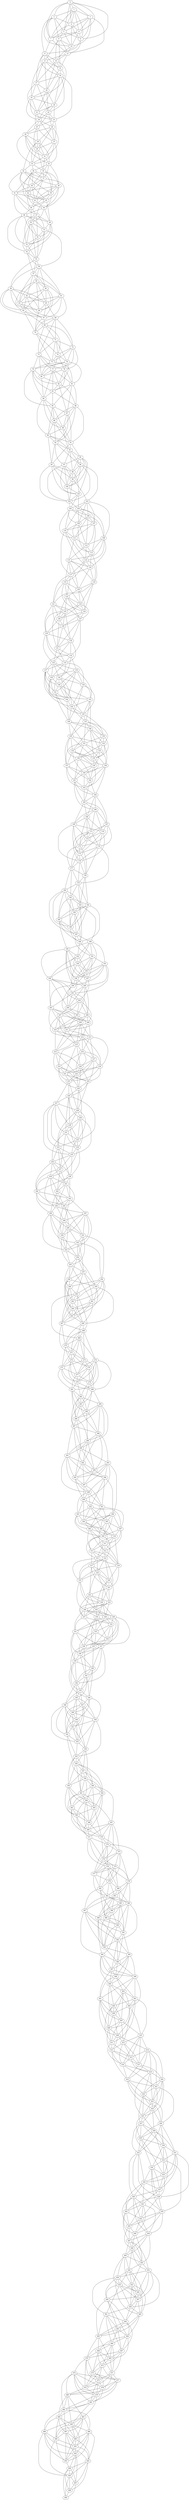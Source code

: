 strict graph G {
0;
1;
2;
3;
4;
5;
6;
7;
8;
9;
10;
11;
12;
13;
14;
15;
16;
17;
18;
19;
20;
21;
22;
23;
24;
25;
26;
27;
28;
29;
30;
31;
32;
33;
34;
35;
36;
37;
38;
39;
40;
41;
42;
43;
44;
45;
46;
47;
48;
49;
50;
51;
52;
53;
54;
55;
56;
57;
58;
59;
60;
61;
62;
63;
64;
65;
66;
67;
68;
69;
70;
71;
72;
73;
74;
75;
76;
77;
78;
79;
80;
81;
82;
83;
84;
85;
86;
87;
88;
89;
90;
91;
92;
93;
94;
95;
96;
97;
98;
99;
100;
101;
102;
103;
104;
105;
106;
107;
108;
109;
110;
111;
112;
113;
114;
115;
116;
117;
118;
119;
120;
121;
122;
123;
124;
125;
126;
127;
128;
129;
130;
131;
132;
133;
134;
135;
136;
137;
138;
139;
140;
141;
142;
143;
144;
145;
146;
147;
148;
149;
150;
151;
152;
153;
154;
155;
156;
157;
158;
159;
160;
161;
162;
163;
164;
165;
166;
167;
168;
169;
170;
171;
172;
173;
174;
175;
176;
177;
178;
179;
180;
181;
182;
183;
184;
185;
186;
187;
188;
189;
190;
191;
192;
193;
194;
195;
196;
197;
198;
199;
200;
201;
202;
203;
204;
205;
206;
207;
208;
209;
210;
211;
212;
213;
214;
215;
216;
217;
218;
219;
220;
221;
222;
223;
224;
225;
226;
227;
228;
229;
230;
231;
232;
233;
234;
235;
236;
237;
238;
239;
240;
241;
242;
243;
244;
245;
246;
247;
248;
249;
250;
251;
252;
253;
254;
255;
256;
257;
258;
259;
260;
261;
262;
263;
264;
265;
266;
267;
268;
269;
270;
271;
272;
273;
274;
275;
276;
277;
278;
279;
280;
281;
282;
283;
284;
285;
286;
287;
288;
289;
290;
291;
292;
293;
294;
295;
296;
297;
298;
299;
300;
301;
302;
303;
304;
305;
306;
307;
308;
309;
310;
311;
312;
313;
314;
315;
316;
317;
318;
319;
320;
321;
322;
323;
324;
325;
326;
327;
328;
329;
330;
331;
332;
333;
334;
335;
336;
337;
338;
339;
340;
341;
342;
343;
344;
345;
346;
347;
348;
349;
350;
351;
352;
353;
354;
355;
356;
357;
358;
359;
360;
361;
362;
363;
364;
365;
366;
367;
368;
369;
370;
371;
372;
373;
374;
375;
376;
377;
378;
379;
380;
381;
382;
383;
384;
385;
386;
387;
388;
389;
390;
391;
392;
393;
394;
395;
396;
397;
398;
399;
400;
401;
402;
403;
404;
405;
406;
407;
408;
409;
410;
411;
412;
413;
414;
415;
416;
417;
418;
419;
420;
421;
422;
423;
424;
425;
426;
427;
428;
429;
430;
431;
432;
433;
434;
435;
436;
437;
438;
439;
440;
441;
442;
443;
444;
445;
446;
447;
448;
449;
450;
451;
452;
453;
454;
455;
456;
457;
458;
459;
460;
461;
462;
463;
464;
465;
466;
467;
468;
469;
470;
471;
472;
473;
474;
475;
476;
477;
478;
479;
480;
481;
482;
483;
484;
485;
486;
487;
488;
489;
490;
491;
492;
493;
494;
495;
496;
497;
498;
499;
352 -- 353;
132 -- 133;
414 -- 417;
323 -- 328;
454 -- 455;
481 -- 482;
154 -- 157;
286 -- 287;
121 -- 126;
13 -- 16;
80 -- 84;
345 -- 347;
442 -- 446;
165 -- 167;
211 -- 213;
152 -- 153;
10 -- 12;
229 -- 234;
75 -- 81;
28 -- 32;
383 -- 387;
0 -- 3;
3 -- 5;
112 -- 115;
177 -- 180;
188 -- 191;
143 -- 144;
491 -- 494;
0 -- 1;
453 -- 456;
228 -- 232;
119 -- 120;
343 -- 345;
9 -- 14;
328 -- 331;
360 -- 365;
262 -- 268;
37 -- 44;
418 -- 421;
344 -- 349;
264 -- 266;
180 -- 181;
233 -- 236;
106 -- 108;
114 -- 119;
90 -- 91;
296 -- 300;
438 -- 443;
5 -- 7;
310 -- 312;
313 -- 316;
245 -- 249;
493 -- 496;
356 -- 362;
453 -- 458;
490 -- 493;
386 -- 389;
434 -- 437;
367 -- 371;
373 -- 374;
5 -- 9;
93 -- 98;
454 -- 460;
323 -- 326;
484 -- 487;
258 -- 264;
192 -- 198;
82 -- 87;
269 -- 270;
27 -- 30;
357 -- 360;
165 -- 166;
411 -- 415;
20 -- 21;
293 -- 300;
347 -- 353;
492 -- 495;
159 -- 161;
0 -- 8;
231 -- 236;
16 -- 21;
401 -- 408;
312 -- 314;
389 -- 393;
9 -- 12;
179 -- 183;
77 -- 82;
341 -- 344;
218 -- 221;
52 -- 54;
199 -- 204;
10 -- 14;
109 -- 113;
87 -- 91;
386 -- 393;
201 -- 203;
356 -- 360;
414 -- 419;
117 -- 119;
29 -- 31;
395 -- 396;
472 -- 475;
42 -- 44;
61 -- 65;
339 -- 342;
185 -- 188;
274 -- 278;
29 -- 32;
99 -- 100;
35 -- 39;
51 -- 56;
168 -- 172;
221 -- 223;
269 -- 273;
91 -- 95;
262 -- 263;
225 -- 226;
357 -- 362;
115 -- 117;
0 -- 6;
111 -- 113;
13 -- 17;
407 -- 408;
129 -- 130;
391 -- 395;
474 -- 482;
308 -- 310;
202 -- 207;
191 -- 193;
144 -- 147;
330 -- 336;
76 -- 81;
466 -- 468;
294 -- 297;
314 -- 318;
391 -- 392;
42 -- 45;
327 -- 331;
401 -- 407;
156 -- 157;
293 -- 297;
408 -- 409;
123 -- 127;
359 -- 363;
395 -- 397;
88 -- 92;
341 -- 342;
148 -- 154;
338 -- 341;
196 -- 204;
311 -- 315;
349 -- 353;
422 -- 427;
402 -- 406;
112 -- 113;
463 -- 465;
233 -- 237;
496 -- 495;
150 -- 151;
372 -- 373;
227 -- 234;
304 -- 306;
29 -- 30;
488 -- 492;
59 -- 66;
390 -- 393;
181 -- 184;
362 -- 363;
203 -- 211;
378 -- 380;
326 -- 328;
457 -- 462;
228 -- 230;
60 -- 66;
490 -- 491;
350 -- 354;
193 -- 200;
128 -- 130;
190 -- 192;
254 -- 259;
448 -- 449;
281 -- 285;
216 -- 217;
167 -- 170;
331 -- 337;
454 -- 461;
358 -- 360;
230 -- 234;
59 -- 64;
139 -- 143;
355 -- 356;
489 -- 494;
311 -- 316;
216 -- 222;
236 -- 238;
269 -- 272;
402 -- 404;
337 -- 340;
2 -- 4;
413 -- 417;
340 -- 341;
171 -- 175;
246 -- 248;
487 -- 489;
62 -- 63;
1 -- 2;
179 -- 181;
374 -- 375;
259 -- 265;
25 -- 30;
402 -- 405;
7 -- 11;
217 -- 218;
330 -- 333;
466 -- 471;
388 -- 390;
180 -- 187;
78 -- 82;
324 -- 327;
229 -- 230;
113 -- 114;
387 -- 392;
285 -- 288;
100 -- 102;
134 -- 139;
267 -- 270;
285 -- 289;
51 -- 52;
370 -- 372;
351 -- 352;
373 -- 379;
343 -- 344;
344 -- 350;
125 -- 131;
246 -- 252;
447 -- 449;
325 -- 330;
95 -- 96;
26 -- 29;
382 -- 384;
403 -- 405;
435 -- 437;
150 -- 155;
355 -- 357;
133 -- 138;
434 -- 436;
216 -- 218;
89 -- 93;
144 -- 145;
145 -- 150;
174 -- 178;
441 -- 445;
130 -- 131;
104 -- 107;
317 -- 320;
148 -- 152;
433 -- 434;
351 -- 354;
353 -- 354;
239 -- 240;
405 -- 411;
112 -- 114;
284 -- 288;
78 -- 81;
480 -- 483;
181 -- 182;
288 -- 292;
268 -- 269;
468 -- 470;
147 -- 151;
219 -- 221;
82 -- 86;
353 -- 355;
193 -- 199;
403 -- 410;
103 -- 104;
57 -- 59;
445 -- 448;
34 -- 39;
283 -- 287;
219 -- 222;
191 -- 195;
62 -- 68;
123 -- 125;
192 -- 194;
127 -- 128;
494 -- 498;
149 -- 152;
58 -- 63;
208 -- 212;
247 -- 248;
54 -- 56;
329 -- 334;
24 -- 26;
329 -- 331;
282 -- 286;
28 -- 29;
197 -- 200;
68 -- 69;
2 -- 9;
332 -- 335;
487 -- 491;
231 -- 234;
286 -- 289;
474 -- 476;
326 -- 331;
383 -- 389;
472 -- 476;
311 -- 312;
213 -- 214;
357 -- 359;
43 -- 44;
431 -- 433;
101 -- 105;
321 -- 324;
327 -- 332;
58 -- 62;
413 -- 418;
9 -- 10;
232 -- 235;
319 -- 325;
217 -- 223;
379 -- 381;
196 -- 203;
421 -- 423;
11 -- 15;
251 -- 252;
135 -- 139;
394 -- 400;
381 -- 388;
430 -- 433;
272 -- 281;
388 -- 391;
60 -- 65;
462 -- 465;
276 -- 280;
175 -- 176;
151 -- 157;
310 -- 316;
164 -- 168;
36 -- 40;
302 -- 305;
20 -- 22;
428 -- 433;
477 -- 479;
84 -- 85;
31 -- 35;
227 -- 233;
363 -- 370;
6 -- 7;
203 -- 210;
61 -- 63;
58 -- 66;
147 -- 152;
218 -- 223;
224 -- 226;
444 -- 450;
334 -- 337;
113 -- 116;
119 -- 123;
15 -- 19;
279 -- 280;
222 -- 225;
275 -- 279;
82 -- 83;
334 -- 335;
450 -- 453;
108 -- 113;
387 -- 394;
292 -- 295;
308 -- 311;
141 -- 142;
179 -- 180;
24 -- 28;
487 -- 493;
252 -- 256;
307 -- 311;
364 -- 365;
486 -- 493;
161 -- 165;
337 -- 339;
81 -- 85;
448 -- 450;
298 -- 302;
55 -- 56;
321 -- 323;
424 -- 428;
441 -- 443;
483 -- 485;
154 -- 158;
471 -- 476;
28 -- 30;
361 -- 366;
365 -- 366;
270 -- 274;
356 -- 357;
65 -- 66;
69 -- 74;
72 -- 78;
120 -- 122;
291 -- 296;
253 -- 254;
322 -- 323;
317 -- 322;
221 -- 225;
448 -- 451;
32 -- 37;
306 -- 312;
184 -- 186;
212 -- 217;
328 -- 334;
241 -- 243;
206 -- 210;
41 -- 46;
149 -- 154;
158 -- 163;
155 -- 160;
311 -- 313;
41 -- 48;
206 -- 208;
350 -- 351;
139 -- 145;
412 -- 413;
433 -- 437;
77 -- 81;
257 -- 259;
322 -- 326;
364 -- 367;
194 -- 195;
46 -- 47;
473 -- 478;
125 -- 129;
243 -- 248;
19 -- 21;
480 -- 482;
341 -- 345;
363 -- 368;
17 -- 19;
16 -- 20;
226 -- 227;
6 -- 8;
45 -- 49;
401 -- 406;
407 -- 411;
104 -- 110;
197 -- 202;
360 -- 361;
215 -- 221;
14 -- 15;
40 -- 43;
419 -- 423;
134 -- 135;
72 -- 75;
355 -- 359;
256 -- 262;
207 -- 208;
455 -- 461;
8 -- 12;
249 -- 250;
229 -- 232;
187 -- 191;
110 -- 114;
305 -- 310;
368 -- 369;
467 -- 470;
28 -- 31;
236 -- 240;
448 -- 452;
85 -- 88;
435 -- 436;
204 -- 206;
383 -- 386;
95 -- 98;
121 -- 125;
21 -- 24;
34 -- 37;
357 -- 358;
23 -- 25;
453 -- 459;
472 -- 477;
109 -- 112;
346 -- 353;
494 -- 495;
287 -- 292;
106 -- 109;
58 -- 64;
375 -- 377;
169 -- 173;
327 -- 333;
300 -- 304;
469 -- 473;
282 -- 284;
382 -- 385;
318 -- 322;
161 -- 166;
317 -- 318;
275 -- 281;
483 -- 489;
158 -- 164;
136 -- 141;
166 -- 167;
299 -- 303;
441 -- 446;
451 -- 457;
132 -- 135;
495 -- 498;
38 -- 43;
463 -- 464;
381 -- 382;
277 -- 279;
18 -- 21;
246 -- 249;
213 -- 216;
272 -- 279;
215 -- 219;
344 -- 348;
100 -- 101;
118 -- 123;
2 -- 10;
91 -- 93;
358 -- 359;
437 -- 438;
474 -- 477;
226 -- 230;
107 -- 110;
421 -- 424;
166 -- 169;
96 -- 102;
229 -- 231;
412 -- 416;
63 -- 67;
383 -- 388;
258 -- 259;
127 -- 131;
379 -- 383;
470 -- 476;
483 -- 490;
81 -- 87;
126 -- 128;
472 -- 473;
4 -- 7;
324 -- 329;
369 -- 371;
172 -- 174;
167 -- 174;
254 -- 255;
236 -- 241;
318 -- 319;
468 -- 471;
53 -- 55;
78 -- 80;
302 -- 303;
307 -- 309;
217 -- 220;
94 -- 101;
293 -- 296;
401 -- 405;
478 -- 481;
354 -- 358;
219 -- 224;
433 -- 435;
278 -- 283;
445 -- 447;
41 -- 47;
36 -- 41;
451 -- 458;
68 -- 70;
131 -- 132;
149 -- 156;
419 -- 425;
201 -- 206;
56 -- 61;
364 -- 366;
464 -- 469;
86 -- 88;
249 -- 253;
189 -- 192;
140 -- 141;
273 -- 278;
284 -- 290;
247 -- 251;
29 -- 34;
231 -- 232;
399 -- 403;
304 -- 309;
398 -- 403;
306 -- 310;
236 -- 237;
459 -- 463;
480 -- 484;
300 -- 305;
343 -- 346;
79 -- 82;
451 -- 454;
83 -- 84;
424 -- 425;
178 -- 182;
173 -- 175;
495 -- 499;
237 -- 242;
404 -- 410;
17 -- 18;
366 -- 369;
234 -- 235;
205 -- 211;
171 -- 176;
190 -- 194;
456 -- 457;
319 -- 326;
46 -- 48;
432 -- 440;
215 -- 220;
484 -- 490;
149 -- 155;
415 -- 417;
223 -- 226;
196 -- 200;
333 -- 334;
184 -- 188;
423 -- 426;
38 -- 41;
136 -- 144;
474 -- 478;
246 -- 250;
69 -- 72;
127 -- 132;
287 -- 291;
35 -- 38;
251 -- 256;
325 -- 327;
164 -- 166;
293 -- 299;
256 -- 264;
429 -- 435;
466 -- 470;
90 -- 92;
1 -- 7;
211 -- 215;
303 -- 309;
175 -- 178;
5 -- 8;
61 -- 67;
227 -- 230;
297 -- 299;
348 -- 352;
392 -- 396;
217 -- 222;
348 -- 351;
34 -- 40;
461 -- 466;
356 -- 361;
310 -- 311;
251 -- 255;
404 -- 408;
256 -- 263;
385 -- 390;
43 -- 46;
478 -- 479;
371 -- 376;
202 -- 205;
443 -- 445;
107 -- 111;
176 -- 179;
257 -- 261;
213 -- 217;
137 -- 142;
90 -- 93;
65 -- 67;
260 -- 264;
347 -- 351;
255 -- 261;
71 -- 72;
388 -- 393;
105 -- 110;
70 -- 74;
226 -- 229;
204 -- 205;
27 -- 32;
244 -- 248;
58 -- 65;
32 -- 36;
235 -- 238;
345 -- 349;
234 -- 239;
227 -- 228;
488 -- 494;
74 -- 77;
378 -- 384;
93 -- 96;
323 -- 325;
153 -- 159;
260 -- 263;
278 -- 280;
0 -- 4;
230 -- 233;
466 -- 472;
64 -- 67;
288 -- 289;
417 -- 420;
315 -- 316;
19 -- 24;
92 -- 93;
159 -- 163;
109 -- 110;
222 -- 223;
465 -- 468;
26 -- 31;
211 -- 214;
134 -- 138;
431 -- 437;
178 -- 183;
461 -- 463;
96 -- 103;
83 -- 86;
105 -- 107;
410 -- 414;
307 -- 312;
328 -- 332;
346 -- 352;
205 -- 210;
376 -- 378;
449 -- 454;
53 -- 54;
261 -- 266;
459 -- 464;
395 -- 400;
247 -- 250;
109 -- 111;
208 -- 213;
191 -- 198;
60 -- 67;
335 -- 339;
330 -- 335;
230 -- 232;
102 -- 104;
425 -- 429;
483 -- 488;
45 -- 47;
153 -- 155;
241 -- 245;
122 -- 126;
137 -- 141;
490 -- 495;
130 -- 134;
306 -- 313;
299 -- 304;
373 -- 378;
76 -- 78;
453 -- 457;
105 -- 108;
30 -- 33;
187 -- 188;
272 -- 276;
33 -- 36;
385 -- 386;
240 -- 245;
117 -- 120;
280 -- 283;
34 -- 42;
134 -- 136;
320 -- 321;
355 -- 358;
301 -- 304;
452 -- 457;
487 -- 492;
119 -- 122;
301 -- 306;
444 -- 447;
447 -- 448;
245 -- 251;
400 -- 404;
99 -- 102;
141 -- 146;
98 -- 100;
59 -- 63;
315 -- 318;
378 -- 383;
482 -- 488;
184 -- 185;
451 -- 459;
464 -- 467;
130 -- 133;
118 -- 124;
384 -- 392;
264 -- 267;
443 -- 444;
73 -- 80;
371 -- 374;
424 -- 427;
2 -- 5;
313 -- 315;
125 -- 128;
273 -- 276;
324 -- 328;
110 -- 111;
134 -- 137;
238 -- 242;
314 -- 320;
166 -- 170;
497 -- 499;
223 -- 227;
333 -- 338;
431 -- 435;
380 -- 384;
140 -- 142;
430 -- 431;
435 -- 438;
170 -- 175;
97 -- 99;
370 -- 373;
21 -- 25;
396 -- 397;
460 -- 465;
210 -- 212;
93 -- 95;
105 -- 109;
121 -- 128;
413 -- 415;
14 -- 20;
458 -- 460;
488 -- 495;
3 -- 10;
404 -- 406;
79 -- 84;
258 -- 260;
254 -- 258;
474 -- 481;
310 -- 313;
427 -- 429;
87 -- 88;
146 -- 151;
442 -- 447;
497 -- 498;
136 -- 140;
298 -- 303;
167 -- 172;
61 -- 66;
412 -- 417;
146 -- 150;
408 -- 411;
36 -- 42;
114 -- 118;
71 -- 74;
79 -- 80;
1 -- 3;
455 -- 459;
266 -- 269;
131 -- 133;
108 -- 112;
298 -- 301;
209 -- 215;
228 -- 229;
122 -- 124;
65 -- 68;
316 -- 321;
440 -- 443;
253 -- 255;
469 -- 472;
4 -- 8;
464 -- 466;
252 -- 254;
345 -- 346;
79 -- 85;
462 -- 464;
398 -- 401;
110 -- 116;
430 -- 434;
470 -- 475;
440 -- 442;
362 -- 369;
216 -- 219;
49 -- 53;
50 -- 52;
429 -- 434;
115 -- 118;
161 -- 164;
166 -- 168;
196 -- 202;
335 -- 338;
414 -- 415;
434 -- 439;
300 -- 308;
39 -- 43;
363 -- 369;
477 -- 481;
394 -- 399;
350 -- 353;
70 -- 71;
438 -- 442;
193 -- 197;
251 -- 254;
259 -- 261;
370 -- 374;
64 -- 70;
235 -- 237;
51 -- 55;
27 -- 31;
411 -- 413;
283 -- 288;
268 -- 272;
244 -- 246;
48 -- 53;
318 -- 320;
367 -- 374;
320 -- 324;
424 -- 426;
486 -- 491;
375 -- 380;
318 -- 323;
387 -- 391;
476 -- 479;
135 -- 143;
48 -- 52;
21 -- 23;
474 -- 479;
482 -- 487;
143 -- 145;
332 -- 333;
150 -- 153;
218 -- 222;
303 -- 304;
406 -- 409;
379 -- 382;
1 -- 5;
469 -- 471;
414 -- 420;
133 -- 136;
329 -- 332;
2 -- 7;
95 -- 100;
420 -- 425;
338 -- 340;
380 -- 382;
405 -- 408;
422 -- 423;
261 -- 264;
367 -- 372;
103 -- 109;
223 -- 228;
284 -- 285;
387 -- 393;
73 -- 79;
303 -- 308;
317 -- 321;
94 -- 102;
74 -- 75;
297 -- 301;
290 -- 293;
157 -- 160;
280 -- 284;
486 -- 489;
428 -- 431;
277 -- 278;
384 -- 391;
11 -- 17;
50 -- 55;
294 -- 296;
248 -- 250;
101 -- 102;
477 -- 480;
465 -- 469;
386 -- 388;
74 -- 76;
416 -- 421;
467 -- 471;
38 -- 39;
108 -- 114;
186 -- 187;
382 -- 388;
165 -- 168;
437 -- 441;
279 -- 282;
154 -- 155;
400 -- 405;
190 -- 196;
373 -- 375;
432 -- 436;
16 -- 22;
268 -- 271;
192 -- 197;
395 -- 399;
102 -- 105;
243 -- 247;
452 -- 453;
95 -- 101;
38 -- 44;
347 -- 352;
348 -- 349;
76 -- 80;
331 -- 336;
208 -- 210;
199 -- 203;
129 -- 133;
77 -- 83;
158 -- 162;
263 -- 264;
26 -- 30;
354 -- 356;
138 -- 141;
200 -- 204;
252 -- 257;
137 -- 138;
445 -- 446;
339 -- 340;
23 -- 26;
450 -- 451;
219 -- 225;
284 -- 289;
427 -- 428;
57 -- 62;
319 -- 324;
336 -- 342;
436 -- 440;
146 -- 148;
145 -- 149;
342 -- 345;
7 -- 12;
50 -- 54;
147 -- 149;
360 -- 364;
218 -- 224;
228 -- 233;
87 -- 89;
161 -- 163;
115 -- 120;
460 -- 463;
263 -- 266;
114 -- 116;
471 -- 475;
32 -- 38;
297 -- 298;
280 -- 285;
351 -- 353;
282 -- 287;
111 -- 115;
475 -- 478;
260 -- 265;
96 -- 99;
342 -- 346;
385 -- 389;
27 -- 33;
426 -- 432;
154 -- 159;
479 -- 483;
284 -- 286;
152 -- 158;
412 -- 415;
340 -- 343;
203 -- 209;
158 -- 160;
238 -- 241;
321 -- 322;
309 -- 314;
212 -- 218;
142 -- 146;
1 -- 8;
148 -- 150;
240 -- 244;
313 -- 314;
38 -- 45;
250 -- 254;
157 -- 161;
25 -- 29;
201 -- 202;
186 -- 188;
446 -- 450;
240 -- 243;
224 -- 228;
73 -- 77;
286 -- 290;
303 -- 305;
270 -- 275;
169 -- 176;
172 -- 173;
312 -- 315;
36 -- 39;
34 -- 38;
188 -- 192;
86 -- 92;
209 -- 211;
234 -- 238;
352 -- 355;
459 -- 465;
192 -- 196;
257 -- 262;
19 -- 23;
90 -- 94;
334 -- 336;
200 -- 205;
356 -- 359;
44 -- 48;
115 -- 116;
324 -- 330;
95 -- 99;
224 -- 225;
449 -- 452;
124 -- 128;
136 -- 142;
183 -- 189;
227 -- 231;
261 -- 267;
93 -- 97;
396 -- 398;
131 -- 134;
320 -- 325;
439 -- 444;
434 -- 435;
441 -- 442;
473 -- 476;
300 -- 309;
420 -- 423;
329 -- 336;
216 -- 220;
232 -- 233;
302 -- 308;
346 -- 348;
372 -- 374;
19 -- 20;
68 -- 73;
84 -- 90;
241 -- 242;
98 -- 101;
457 -- 458;
37 -- 42;
180 -- 184;
415 -- 419;
255 -- 257;
276 -- 277;
189 -- 191;
121 -- 127;
350 -- 355;
333 -- 335;
278 -- 282;
295 -- 299;
374 -- 377;
23 -- 27;
272 -- 277;
202 -- 204;
349 -- 352;
69 -- 73;
48 -- 49;
434 -- 438;
407 -- 410;
354 -- 357;
325 -- 328;
72 -- 77;
17 -- 22;
281 -- 286;
30 -- 31;
37 -- 40;
162 -- 165;
212 -- 215;
409 -- 411;
491 -- 492;
132 -- 136;
301 -- 307;
128 -- 131;
447 -- 450;
172 -- 177;
308 -- 312;
414 -- 418;
69 -- 71;
193 -- 198;
360 -- 367;
243 -- 244;
398 -- 400;
116 -- 120;
367 -- 370;
103 -- 108;
153 -- 158;
214 -- 221;
274 -- 277;
392 -- 393;
439 -- 446;
72 -- 76;
396 -- 399;
239 -- 241;
292 -- 297;
418 -- 422;
108 -- 115;
2 -- 11;
118 -- 120;
421 -- 426;
449 -- 453;
455 -- 457;
60 -- 64;
220 -- 222;
242 -- 246;
160 -- 161;
399 -- 401;
462 -- 467;
403 -- 411;
250 -- 255;
22 -- 25;
58 -- 67;
242 -- 245;
249 -- 252;
164 -- 167;
416 -- 418;
496 -- 498;
174 -- 176;
62 -- 66;
313 -- 317;
417 -- 419;
375 -- 379;
374 -- 376;
34 -- 41;
200 -- 206;
159 -- 162;
468 -- 473;
483 -- 487;
142 -- 144;
47 -- 51;
63 -- 64;
340 -- 344;
485 -- 486;
144 -- 146;
76 -- 79;
294 -- 295;
190 -- 197;
203 -- 207;
89 -- 91;
433 -- 439;
403 -- 409;
244 -- 247;
97 -- 98;
257 -- 258;
97 -- 102;
456 -- 458;
55 -- 58;
48 -- 51;
325 -- 329;
178 -- 179;
361 -- 365;
47 -- 52;
26 -- 28;
457 -- 460;
24 -- 25;
371 -- 375;
407 -- 412;
446 -- 448;
12 -- 15;
183 -- 186;
337 -- 341;
296 -- 301;
372 -- 376;
42 -- 46;
159 -- 160;
429 -- 432;
207 -- 211;
164 -- 165;
169 -- 170;
155 -- 159;
156 -- 162;
47 -- 50;
291 -- 298;
115 -- 119;
339 -- 343;
1 -- 6;
95 -- 97;
482 -- 486;
215 -- 216;
271 -- 275;
323 -- 327;
394 -- 397;
81 -- 83;
392 -- 397;
430 -- 435;
133 -- 137;
436 -- 437;
492 -- 493;
461 -- 465;
452 -- 455;
339 -- 344;
191 -- 194;
68 -- 71;
126 -- 131;
8 -- 11;
262 -- 269;
456 -- 460;
489 -- 493;
476 -- 480;
235 -- 236;
136 -- 139;
444 -- 449;
268 -- 270;
428 -- 430;
108 -- 116;
429 -- 430;
361 -- 364;
13 -- 19;
25 -- 28;
239 -- 245;
139 -- 146;
11 -- 16;
379 -- 380;
266 -- 270;
477 -- 478;
272 -- 280;
44 -- 49;
198 -- 201;
170 -- 176;
200 -- 201;
364 -- 369;
461 -- 467;
404 -- 412;
220 -- 221;
167 -- 171;
88 -- 89;
156 -- 159;
162 -- 164;
455 -- 456;
61 -- 68;
267 -- 271;
432 -- 439;
237 -- 241;
358 -- 361;
366 -- 368;
484 -- 485;
37 -- 43;
163 -- 164;
130 -- 132;
361 -- 363;
420 -- 422;
147 -- 148;
195 -- 197;
316 -- 320;
190 -- 198;
417 -- 418;
258 -- 265;
250 -- 253;
316 -- 319;
464 -- 468;
416 -- 419;
89 -- 90;
152 -- 156;
376 -- 380;
378 -- 385;
256 -- 260;
233 -- 235;
265 -- 266;
372 -- 377;
88 -- 91;
13 -- 18;
59 -- 60;
96 -- 98;
124 -- 127;
425 -- 427;
30 -- 35;
49 -- 54;
86 -- 89;
459 -- 462;
56 -- 59;
440 -- 441;
274 -- 276;
270 -- 273;
369 -- 370;
6 -- 10;
36 -- 43;
337 -- 338;
148 -- 153;
209 -- 212;
86 -- 91;
393 -- 395;
276 -- 278;
290 -- 291;
387 -- 389;
346 -- 351;
449 -- 450;
322 -- 325;
442 -- 445;
478 -- 480;
226 -- 231;
28 -- 33;
56 -- 60;
135 -- 142;
463 -- 467;
309 -- 313;
202 -- 208;
71 -- 76;
114 -- 117;
458 -- 462;
67 -- 69;
418 -- 423;
150 -- 152;
107 -- 112;
181 -- 185;
177 -- 178;
151 -- 153;
367 -- 373;
50 -- 51;
116 -- 117;
137 -- 140;
247 -- 249;
330 -- 332;
121 -- 129;
207 -- 210;
118 -- 121;
494 -- 497;
59 -- 61;
103 -- 107;
282 -- 283;
55 -- 57;
279 -- 281;
57 -- 63;
14 -- 17;
446 -- 447;
426 -- 431;
129 -- 132;
357 -- 361;
307 -- 310;
70 -- 75;
432 -- 438;
252 -- 253;
94 -- 100;
422 -- 425;
31 -- 32;
289 -- 294;
389 -- 390;
372 -- 378;
447 -- 451;
64 -- 69;
408 -- 413;
128 -- 129;
293 -- 295;
171 -- 174;
137 -- 143;
485 -- 491;
496 -- 499;
190 -- 199;
442 -- 443;
428 -- 429;
168 -- 171;
51 -- 53;
330 -- 334;
266 -- 268;
163 -- 165;
302 -- 307;
139 -- 144;
182 -- 188;
16 -- 17;
390 -- 394;
75 -- 79;
104 -- 111;
473 -- 477;
4 -- 6;
62 -- 64;
135 -- 141;
259 -- 263;
103 -- 106;
322 -- 327;
331 -- 338;
354 -- 355;
420 -- 421;
360 -- 362;
474 -- 480;
165 -- 169;
249 -- 251;
246 -- 253;
426 -- 429;
291 -- 295;
427 -- 430;
382 -- 387;
105 -- 106;
454 -- 456;
328 -- 333;
73 -- 75;
173 -- 177;
305 -- 308;
124 -- 126;
475 -- 481;
77 -- 84;
18 -- 20;
362 -- 365;
99 -- 103;
426 -- 430;
174 -- 175;
54 -- 55;
289 -- 292;
189 -- 193;
299 -- 302;
320 -- 323;
74 -- 78;
256 -- 261;
452 -- 456;
380 -- 385;
428 -- 432;
206 -- 209;
345 -- 348;
414 -- 421;
439 -- 443;
289 -- 290;
295 -- 298;
337 -- 342;
191 -- 197;
97 -- 100;
168 -- 173;
40 -- 41;
207 -- 213;
406 -- 407;
24 -- 27;
358 -- 363;
233 -- 238;
12 -- 14;
40 -- 42;
110 -- 117;
465 -- 470;
98 -- 99;
461 -- 462;
73 -- 78;
220 -- 225;
487 -- 490;
332 -- 334;
389 -- 392;
31 -- 33;
394 -- 396;
133 -- 139;
317 -- 319;
20 -- 23;
248 -- 253;
491 -- 493;
84 -- 88;
107 -- 113;
167 -- 173;
371 -- 372;
62 -- 65;
486 -- 492;
410 -- 416;
79 -- 83;
170 -- 174;
255 -- 260;
438 -- 439;
458 -- 461;
96 -- 100;
4 -- 10;
284 -- 287;
214 -- 222;
156 -- 161;
423 -- 424;
431 -- 438;
381 -- 387;
425 -- 428;
39 -- 46;
171 -- 172;
210 -- 214;
48 -- 54;
385 -- 388;
315 -- 317;
377 -- 379;
209 -- 213;
22 -- 24;
275 -- 277;
410 -- 415;
50 -- 53;
123 -- 124;
283 -- 286;
453 -- 460;
340 -- 342;
338 -- 339;
20 -- 24;
162 -- 163;
291 -- 292;
16 -- 23;
92 -- 96;
1 -- 4;
274 -- 279;
377 -- 381;
193 -- 201;
409 -- 412;
460 -- 464;
492 -- 496;
106 -- 111;
230 -- 231;
409 -- 413;
153 -- 156;
314 -- 317;
173 -- 178;
42 -- 43;
463 -- 466;
213 -- 218;
226 -- 232;
394 -- 398;
184 -- 187;
331 -- 339;
217 -- 224;
439 -- 445;
52 -- 55;
468 -- 469;
443 -- 446;
292 -- 294;
245 -- 250;
431 -- 436;
76 -- 82;
405 -- 406;
261 -- 265;
182 -- 184;
46 -- 50;
101 -- 104;
221 -- 224;
326 -- 327;
227 -- 235;
329 -- 335;
287 -- 290;
185 -- 187;
270 -- 271;
195 -- 198;
204 -- 207;
195 -- 199;
293 -- 294;
104 -- 109;
138 -- 144;
441 -- 444;
346 -- 349;
385 -- 391;
11 -- 14;
168 -- 169;
399 -- 402;
488 -- 490;
471 -- 478;
120 -- 123;
255 -- 258;
304 -- 308;
272 -- 278;
375 -- 381;
236 -- 239;
258 -- 263;
117 -- 122;
455 -- 458;
67 -- 70;
91 -- 94;
192 -- 195;
440 -- 444;
488 -- 493;
169 -- 175;
123 -- 126;
15 -- 16;
214 -- 220;
299 -- 301;
397 -- 401;
254 -- 257;
49 -- 52;
94 -- 98;
119 -- 124;
402 -- 407;
292 -- 296;
207 -- 212;
484 -- 488;
403 -- 404;
494 -- 496;
359 -- 364;
149 -- 157;
336 -- 338;
182 -- 187;
205 -- 208;
363 -- 366;
269 -- 271;
18 -- 22;
225 -- 228;
421 -- 422;
248 -- 249;
365 -- 370;
85 -- 90;
0 -- 2;
282 -- 285;
212 -- 216;
210 -- 215;
129 -- 134;
85 -- 87;
395 -- 398;
199 -- 205;
312 -- 316;
383 -- 384;
176 -- 177;
132 -- 137;
289 -- 291;
41 -- 45;
71 -- 75;
17 -- 21;
143 -- 147;
400 -- 402;
377 -- 382;
180 -- 183;
145 -- 147;
175 -- 177;
345 -- 350;
225 -- 229;
9 -- 13;
201 -- 204;
116 -- 118;
281 -- 282;
315 -- 319;
189 -- 194;
485 -- 489;
111 -- 112;
239 -- 242;
103 -- 105;
181 -- 183;
206 -- 211;
486 -- 494;
262 -- 265;
220 -- 224;
400 -- 406;
489 -- 491;
40 -- 45;
219 -- 223;
415 -- 416;
49 -- 51;
276 -- 279;
97 -- 101;
348 -- 350;
483 -- 486;
94 -- 99;
264 -- 265;
380 -- 383;
127 -- 130;
57 -- 61;
154 -- 160;
92 -- 97;
470 -- 473;
342 -- 343;
238 -- 240;
104 -- 106;
181 -- 186;
87 -- 92;
322 -- 324;
196 -- 201;
214 -- 219;
242 -- 244;
194 -- 196;
75 -- 80;
33 -- 34;
376 -- 381;
54 -- 57;
92 -- 94;
288 -- 293;
176 -- 178;
257 -- 260;
384 -- 390;
452 -- 454;
135 -- 138;
419 -- 420;
305 -- 307;
242 -- 243;
481 -- 484;
466 -- 469;
119 -- 121;
436 -- 441;
373 -- 377;
157 -- 163;
237 -- 240;
475 -- 476;
60 -- 62;
375 -- 378;
260 -- 262;
298 -- 299;
3 -- 12;
410 -- 412;
80 -- 82;
6 -- 9;
410 -- 417;
462 -- 463;
397 -- 400;
480 -- 485;
86 -- 87;
368 -- 371;
180 -- 186;
25 -- 27;
68 -- 72;
288 -- 294;
444 -- 448;
194 -- 199;
440 -- 445;
148 -- 155;
5 -- 10;
152 -- 155;
481 -- 485;
411 -- 416;
341 -- 343;
277 -- 281;
106 -- 107;
271 -- 276;
263 -- 267;
376 -- 379;
122 -- 127;
302 -- 304;
3 -- 8;
151 -- 158;
333 -- 336;
401 -- 409;
368 -- 370;
52 -- 53;
391 -- 396;
59 -- 65;
44 -- 50;
271 -- 273;
39 -- 45;
389 -- 394;
169 -- 172;
168 -- 170;
484 -- 489;
203 -- 208;
427 -- 432;
56 -- 57;
423 -- 425;
35 -- 40;
366 -- 371;
451 -- 456;
473 -- 475;
479 -- 482;
281 -- 283;
180 -- 185;
63 -- 66;
381 -- 386;
287 -- 288;
397 -- 399;
467 -- 472;
359 -- 365;
135 -- 140;
143 -- 148;
467 -- 469;
241 -- 244;
301 -- 305;
376 -- 377;
419 -- 422;
3 -- 6;
18 -- 19;
358 -- 362;
15 -- 18;
247 -- 253;
45 -- 46;
437 -- 440;
335 -- 340;
11 -- 13;
125 -- 126;
0 -- 5;
229 -- 235;
271 -- 274;
352 -- 356;
171 -- 173;
296 -- 302;
399 -- 404;
273 -- 277;
183 -- 188;
275 -- 280;
343 -- 347;
291 -- 297;
146 -- 149;
306 -- 311;
364 -- 368;
205 -- 209;
32 -- 35;
362 -- 368;
305 -- 309;
267 -- 268;
405 -- 407;
336 -- 341;
57 -- 60;
349 -- 351;
77 -- 80;
166 -- 171;
326 -- 330;
314 -- 321;
318 -- 321;
237 -- 239;
182 -- 186;
202 -- 206;
122 -- 125;
326 -- 329;
209 -- 214;
296 -- 298;
160 -- 163;
232 -- 234;
300 -- 307;
303 -- 306;
402 -- 403;
468 -- 472;
239 -- 244;
81 -- 86;
406 -- 408;
174 -- 179;
177 -- 179;
198 -- 199;
14 -- 18;
182 -- 185;
194 -- 197;
141 -- 145;
84 -- 89;
177 -- 181;
120 -- 124;
47 -- 49;
179 -- 182;
189 -- 195;
479 -- 481;
85 -- 89;
9 -- 15;
398 -- 402;
29 -- 33;
140 -- 143;
185 -- 186;
427 -- 433;
151 -- 156;
238 -- 243;
13 -- 15;
106 -- 112;
138 -- 142;
268 -- 273;
138 -- 140;
347 -- 350;
418 -- 424;
35 -- 37;
498 -- 499;
183 -- 184;
269 -- 274;
125 -- 130;
247 -- 252;
290 -- 295;
72 -- 74;
39 -- 44;
420 -- 424;
33 -- 35;
47 -- 53;
113 -- 118;
349 -- 354;
393 -- 396;
495 -- 497;
390 -- 391;
12 -- 13;
309 -- 315;
117 -- 121;
140 -- 145;
26 -- 27;
273 -- 275;
497 -- 496;
314 -- 319;
449 -- 455;
265 -- 267;
283 -- 285;
300 -- 306;
22 -- 26;
240 -- 246;
256 -- 259;
122 -- 123;
365 -- 368;
392 -- 395;
471 -- 477;
422 -- 426;
274 -- 275;
344 -- 347;
3 -- 4;
285 -- 286;
359 -- 366;
367 -- 369;
413 -- 416;
259 -- 266;
151 -- 154;
0 -- 7;
485 -- 490;
71 -- 73;
189 -- 190;
69 -- 70;
482 -- 484;
66 -- 70;
332 -- 337;
198 -- 200;
450 -- 452;
22 -- 23;
157 -- 162;
384 -- 386;
248 -- 251;
347 -- 348;
56 -- 58;
386 -- 390;
231 -- 237;
160 -- 162;
88 -- 90;
409 -- 414;
83 -- 85;
262 -- 267;
193 -- 195;
147 -- 150;
170 -- 172;
126 -- 129;
185 -- 190;
290 -- 294;
295 -- 297;
475 -- 479;
436 -- 442;
397 -- 398;
470 -- 474;
243 -- 245;
36 -- 37;
492 -- 497;
78 -- 83;
187 -- 189;
454 -- 459;
}
